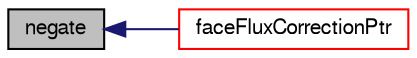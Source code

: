 digraph "negate"
{
  bgcolor="transparent";
  edge [fontname="FreeSans",fontsize="10",labelfontname="FreeSans",labelfontsize="10"];
  node [fontname="FreeSans",fontsize="10",shape=record];
  rankdir="LR";
  Node5713 [label="negate",height=0.2,width=0.4,color="black", fillcolor="grey75", style="filled", fontcolor="black"];
  Node5713 -> Node5714 [dir="back",color="midnightblue",fontsize="10",style="solid",fontname="FreeSans"];
  Node5714 [label="faceFluxCorrectionPtr",height=0.2,width=0.4,color="red",URL="$a22358.html#abca4d525cb7a95854e0bbc373847fef2",tooltip="Return pointer to face-flux non-orthogonal correction field. "];
}
